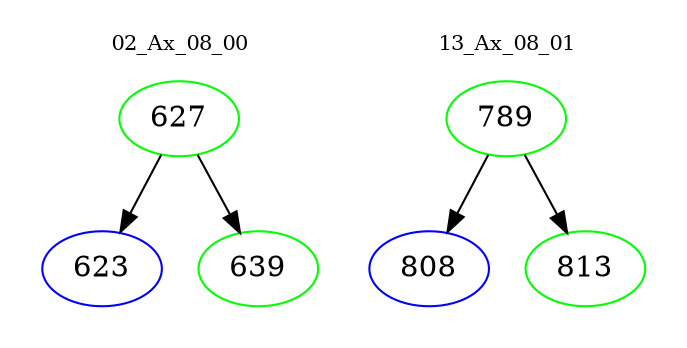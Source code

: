 digraph{
subgraph cluster_0 {
color = white
label = "02_Ax_08_00";
fontsize=10;
T0_627 [label="627", color="green"]
T0_627 -> T0_623 [color="black"]
T0_623 [label="623", color="blue"]
T0_627 -> T0_639 [color="black"]
T0_639 [label="639", color="green"]
}
subgraph cluster_1 {
color = white
label = "13_Ax_08_01";
fontsize=10;
T1_789 [label="789", color="green"]
T1_789 -> T1_808 [color="black"]
T1_808 [label="808", color="blue"]
T1_789 -> T1_813 [color="black"]
T1_813 [label="813", color="green"]
}
}
